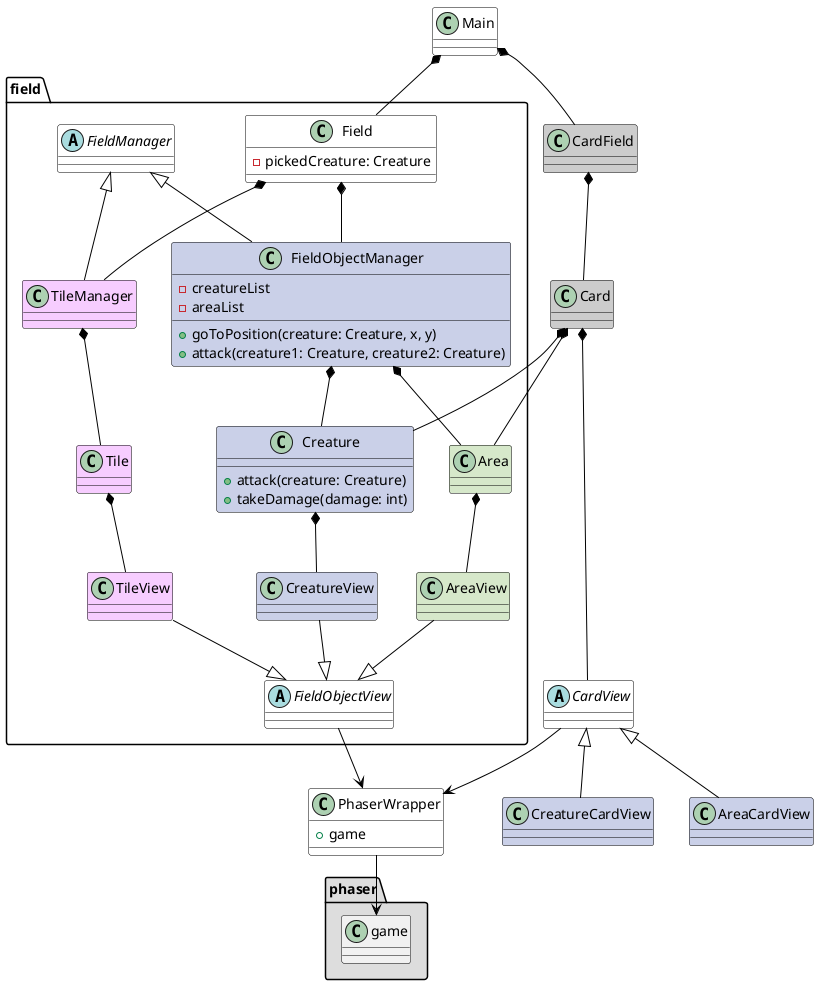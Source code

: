 @startuml

skinparam class {
	ArrowColor black
	BorderColor black
}

skinparam stereotypeCBackgroundColor YellowGreen
skinparam shadowing false

class Main #ffffff

Main *-- field.Field
Main *-- CardField


''' Про это смотри cards.puml, тут очень упощеная ее часть
class CardField #cccccc
CardField *-- Card


class Card #cccccc
Card *-- field.Creature
Card *-- field.Area
Card *-- CardView


class CreatureCardView #CAD0E8
CardView <|-- CreatureCardView


class AreaCardView #CAD0E8
CardView <|-- AreaCardView


abstract class CardView #ffffff
CardView --> PhaserWrapper


class PhaserWrapper #ffffff {
    + game
}
PhaserWrapper --> phaser.game


package "field" {
    abstract class FieldManager #ffffff


    abstract class FieldObjectView #ffffff
    FieldObjectView <|-up- TileView
    FieldObjectView <|-up- CreatureView
    FieldObjectView <|-up- AreaView
    FieldObjectView --> .PhaserWrapper


    class Field #ffffff {
        - pickedCreature: Creature
    }
    Field *-- TileManager
    Field *-- FieldObjectManager


    '''Tile'''
    class TileManager #F7CDFF
    FieldManager <|-- TileManager
    TileManager *-- Tile


    class Tile #F7CDFF
    Tile *-- TileView


    class TileView #F7CDFF


    '''Creature'''
    class FieldObjectManager #CAD0E8 {
        - creatureList
        - areaList
        + goToPosition(creature: Creature, x, y)
        + attack(creature1: Creature, creature2: Creature)
    }
    FieldManager <|-- FieldObjectManager
    FieldObjectManager *-- Creature


    class Creature #CAD0E8 {
        + attack(creature: Creature)
        + takeDamage(damage: int)
    }
    Creature *-- CreatureView


    class CreatureView #CAD0E8


    '''Area'''
    FieldObjectManager *-- Area


    class Area #D6E8CA
    Area *-- AreaView


    class AreaView #D6E8CA

}


package "phaser" #DDDDDD {
    class game
}
@enduml
